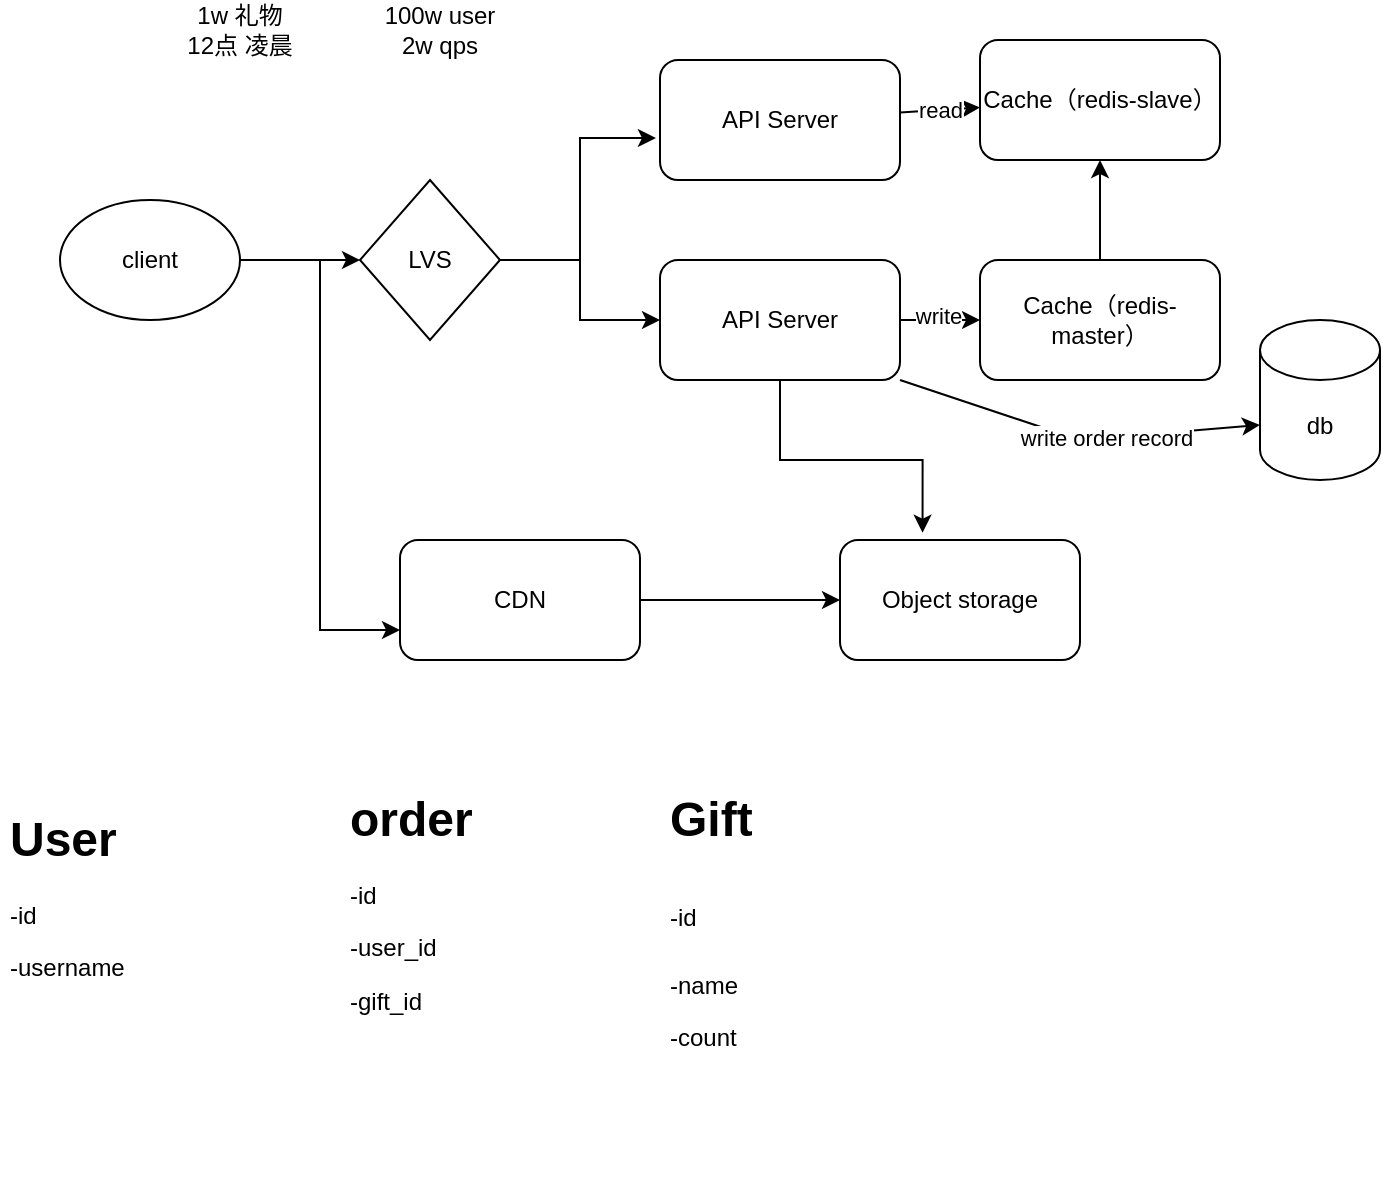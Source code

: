 <mxfile>
    <diagram id="fzIdW7tv3XxzzC4meYEr" name="第 1 页">
        <mxGraphModel dx="1799" dy="1175" grid="1" gridSize="10" guides="1" tooltips="1" connect="1" arrows="1" fold="1" page="1" pageScale="1" pageWidth="827" pageHeight="1169" math="0" shadow="0">
            <root>
                <mxCell id="0"/>
                <mxCell id="1" parent="0"/>
                <mxCell id="UPfyHUPsaDrkFXsMSaPx-1" value="1w 礼物&lt;br&gt;12点 凌晨" style="text;html=1;strokeColor=none;fillColor=none;align=center;verticalAlign=middle;whiteSpace=wrap;rounded=0;" parent="1" vertex="1">
                    <mxGeometry x="150" y="110" width="60" height="30" as="geometry"/>
                </mxCell>
                <mxCell id="UPfyHUPsaDrkFXsMSaPx-2" value="100w user&lt;br&gt;2w qps" style="text;html=1;strokeColor=none;fillColor=none;align=center;verticalAlign=middle;whiteSpace=wrap;rounded=0;" parent="1" vertex="1">
                    <mxGeometry x="250" y="110" width="60" height="30" as="geometry"/>
                </mxCell>
                <mxCell id="UPfyHUPsaDrkFXsMSaPx-10" value="" style="edgeStyle=orthogonalEdgeStyle;rounded=0;orthogonalLoop=1;jettySize=auto;html=1;" parent="1" source="UPfyHUPsaDrkFXsMSaPx-4" target="UPfyHUPsaDrkFXsMSaPx-9" edge="1">
                    <mxGeometry relative="1" as="geometry"/>
                </mxCell>
                <mxCell id="UPfyHUPsaDrkFXsMSaPx-17" style="edgeStyle=orthogonalEdgeStyle;rounded=0;orthogonalLoop=1;jettySize=auto;html=1;entryX=0;entryY=0.75;entryDx=0;entryDy=0;" parent="1" source="UPfyHUPsaDrkFXsMSaPx-4" target="UPfyHUPsaDrkFXsMSaPx-16" edge="1">
                    <mxGeometry relative="1" as="geometry"/>
                </mxCell>
                <mxCell id="UPfyHUPsaDrkFXsMSaPx-4" value="client" style="ellipse;whiteSpace=wrap;html=1;" parent="1" vertex="1">
                    <mxGeometry x="90" y="210" width="90" height="60" as="geometry"/>
                </mxCell>
                <mxCell id="3" value="read" style="edgeStyle=none;html=1;" edge="1" parent="1" source="UPfyHUPsaDrkFXsMSaPx-5" target="2">
                    <mxGeometry relative="1" as="geometry"/>
                </mxCell>
                <mxCell id="UPfyHUPsaDrkFXsMSaPx-5" value="API Server" style="rounded=1;whiteSpace=wrap;html=1;" parent="1" vertex="1">
                    <mxGeometry x="390" y="140" width="120" height="60" as="geometry"/>
                </mxCell>
                <mxCell id="UPfyHUPsaDrkFXsMSaPx-14" style="edgeStyle=orthogonalEdgeStyle;rounded=0;orthogonalLoop=1;jettySize=auto;html=1;entryX=0;entryY=0.5;entryDx=0;entryDy=0;" parent="1" source="UPfyHUPsaDrkFXsMSaPx-8" target="UPfyHUPsaDrkFXsMSaPx-13" edge="1">
                    <mxGeometry relative="1" as="geometry"/>
                </mxCell>
                <mxCell id="4" value="write" style="edgeLabel;html=1;align=center;verticalAlign=middle;resizable=0;points=[];" vertex="1" connectable="0" parent="UPfyHUPsaDrkFXsMSaPx-14">
                    <mxGeometry x="-0.05" y="2" relative="1" as="geometry">
                        <mxPoint as="offset"/>
                    </mxGeometry>
                </mxCell>
                <mxCell id="UPfyHUPsaDrkFXsMSaPx-20" style="edgeStyle=orthogonalEdgeStyle;rounded=0;orthogonalLoop=1;jettySize=auto;html=1;exitX=0.5;exitY=1;exitDx=0;exitDy=0;entryX=0.344;entryY=-0.061;entryDx=0;entryDy=0;entryPerimeter=0;" parent="1" source="UPfyHUPsaDrkFXsMSaPx-8" target="UPfyHUPsaDrkFXsMSaPx-18" edge="1">
                    <mxGeometry relative="1" as="geometry"/>
                </mxCell>
                <mxCell id="7" style="edgeStyle=none;html=1;exitX=1;exitY=1;exitDx=0;exitDy=0;entryX=0;entryY=0;entryDx=0;entryDy=52.5;entryPerimeter=0;" edge="1" parent="1" source="UPfyHUPsaDrkFXsMSaPx-8" target="6">
                    <mxGeometry relative="1" as="geometry">
                        <Array as="points">
                            <mxPoint x="600" y="330"/>
                        </Array>
                    </mxGeometry>
                </mxCell>
                <mxCell id="8" value="write order record" style="edgeLabel;html=1;align=center;verticalAlign=middle;resizable=0;points=[];" vertex="1" connectable="0" parent="7">
                    <mxGeometry x="0.165" relative="1" as="geometry">
                        <mxPoint as="offset"/>
                    </mxGeometry>
                </mxCell>
                <mxCell id="UPfyHUPsaDrkFXsMSaPx-8" value="API Server" style="rounded=1;whiteSpace=wrap;html=1;" parent="1" vertex="1">
                    <mxGeometry x="390" y="240" width="120" height="60" as="geometry"/>
                </mxCell>
                <mxCell id="UPfyHUPsaDrkFXsMSaPx-11" style="edgeStyle=orthogonalEdgeStyle;rounded=0;orthogonalLoop=1;jettySize=auto;html=1;entryX=-0.017;entryY=0.65;entryDx=0;entryDy=0;entryPerimeter=0;" parent="1" source="UPfyHUPsaDrkFXsMSaPx-9" target="UPfyHUPsaDrkFXsMSaPx-5" edge="1">
                    <mxGeometry relative="1" as="geometry">
                        <mxPoint x="350" y="230" as="sourcePoint"/>
                    </mxGeometry>
                </mxCell>
                <mxCell id="UPfyHUPsaDrkFXsMSaPx-12" value="" style="edgeStyle=orthogonalEdgeStyle;rounded=0;orthogonalLoop=1;jettySize=auto;html=1;" parent="1" source="UPfyHUPsaDrkFXsMSaPx-9" target="UPfyHUPsaDrkFXsMSaPx-8" edge="1">
                    <mxGeometry relative="1" as="geometry"/>
                </mxCell>
                <mxCell id="UPfyHUPsaDrkFXsMSaPx-9" value="LVS" style="rhombus;whiteSpace=wrap;html=1;" parent="1" vertex="1">
                    <mxGeometry x="240" y="200" width="70" height="80" as="geometry"/>
                </mxCell>
                <mxCell id="5" value="" style="edgeStyle=none;html=1;" edge="1" parent="1" source="UPfyHUPsaDrkFXsMSaPx-13" target="2">
                    <mxGeometry relative="1" as="geometry"/>
                </mxCell>
                <mxCell id="UPfyHUPsaDrkFXsMSaPx-13" value="Cache（redis-master）" style="rounded=1;whiteSpace=wrap;html=1;" parent="1" vertex="1">
                    <mxGeometry x="550" y="240" width="120" height="60" as="geometry"/>
                </mxCell>
                <mxCell id="UPfyHUPsaDrkFXsMSaPx-19" style="edgeStyle=orthogonalEdgeStyle;rounded=0;orthogonalLoop=1;jettySize=auto;html=1;entryX=0;entryY=0.5;entryDx=0;entryDy=0;" parent="1" source="UPfyHUPsaDrkFXsMSaPx-16" target="UPfyHUPsaDrkFXsMSaPx-18" edge="1">
                    <mxGeometry relative="1" as="geometry"/>
                </mxCell>
                <mxCell id="UPfyHUPsaDrkFXsMSaPx-16" value="CDN" style="rounded=1;whiteSpace=wrap;html=1;" parent="1" vertex="1">
                    <mxGeometry x="260" y="380" width="120" height="60" as="geometry"/>
                </mxCell>
                <mxCell id="UPfyHUPsaDrkFXsMSaPx-18" value="Object storage" style="rounded=1;whiteSpace=wrap;html=1;" parent="1" vertex="1">
                    <mxGeometry x="480" y="380" width="120" height="60" as="geometry"/>
                </mxCell>
                <mxCell id="Vz1g1L-xIJrzRHjLyZ_t-1" value="&lt;h1&gt;User&lt;/h1&gt;&lt;p&gt;-id&lt;/p&gt;&lt;p&gt;-username&lt;/p&gt;" style="text;html=1;strokeColor=none;fillColor=none;spacing=5;spacingTop=-20;whiteSpace=wrap;overflow=hidden;rounded=0;" parent="1" vertex="1">
                    <mxGeometry x="60" y="510" width="190" height="120" as="geometry"/>
                </mxCell>
                <mxCell id="Vz1g1L-xIJrzRHjLyZ_t-2" value="&lt;h1&gt;order&lt;/h1&gt;&lt;p&gt;-id&lt;/p&gt;&lt;p&gt;-user_id&lt;/p&gt;&lt;p&gt;-gift_id&lt;/p&gt;" style="text;html=1;strokeColor=none;fillColor=none;spacing=5;spacingTop=-20;whiteSpace=wrap;overflow=hidden;rounded=0;" parent="1" vertex="1">
                    <mxGeometry x="230" y="500" width="190" height="120" as="geometry"/>
                </mxCell>
                <mxCell id="Vz1g1L-xIJrzRHjLyZ_t-3" value="&lt;h1&gt;&lt;span style=&quot;background-color: initial;&quot;&gt;Gift&lt;/span&gt;&lt;/h1&gt;&lt;h1&gt;&lt;span style=&quot;background-color: initial; font-size: 12px; font-weight: normal;&quot;&gt;-id&lt;/span&gt;&lt;br&gt;&lt;/h1&gt;&lt;p&gt;-name&lt;/p&gt;&lt;p&gt;-count&lt;/p&gt;" style="text;html=1;strokeColor=none;fillColor=none;spacing=5;spacingTop=-20;whiteSpace=wrap;overflow=hidden;rounded=0;" parent="1" vertex="1">
                    <mxGeometry x="390" y="500" width="200" height="200" as="geometry"/>
                </mxCell>
                <mxCell id="2" value="Cache（redis-slave）" style="rounded=1;whiteSpace=wrap;html=1;" vertex="1" parent="1">
                    <mxGeometry x="550" y="130" width="120" height="60" as="geometry"/>
                </mxCell>
                <mxCell id="6" value="db" style="shape=cylinder3;whiteSpace=wrap;html=1;boundedLbl=1;backgroundOutline=1;size=15;" vertex="1" parent="1">
                    <mxGeometry x="690" y="270" width="60" height="80" as="geometry"/>
                </mxCell>
            </root>
        </mxGraphModel>
    </diagram>
</mxfile>